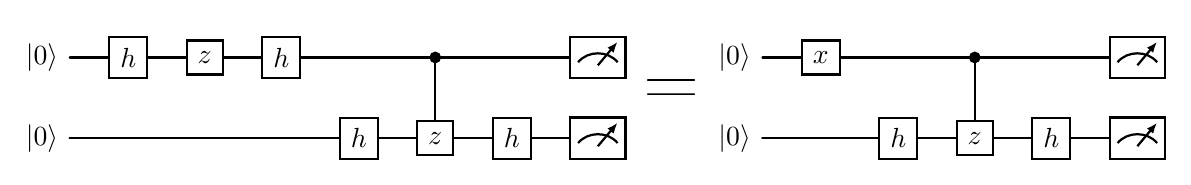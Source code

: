 \documentclass[border=6pt]{standalone}
\usepackage[utf8]{inputenc}
\usepackage[T1]{fontenc}
\usepackage{tikz}
\usetikzlibrary{quantikz2}
\begin{document}\begin{quantikz}
	\lstick{\ket{0}}	&	\gate{h}	&	\gate{z}	&	\gate{h}	&	\qw	&	\ctrl{1}	&	\qw	&	\meter{}\\
	\lstick{\ket{0}}	&	\qw	&	\qw	&	\qw	&	\gate{h}	&	\gate{z}	&	\gate{h}	&	\meter{}
\end{quantikz}
{\Huge{\textbf{=}}}
\begin{quantikz}
	\lstick{\ket{0}}	&	\gate{x}	&	\qw	&	\ctrl{1}	&	\qw	&	\meter{}\\
	\lstick{\ket{0}}	&	\qw	&	\gate{h}	&	\gate{z}	&	\gate{h}	&	\meter{}
\end{quantikz}
\end{document}